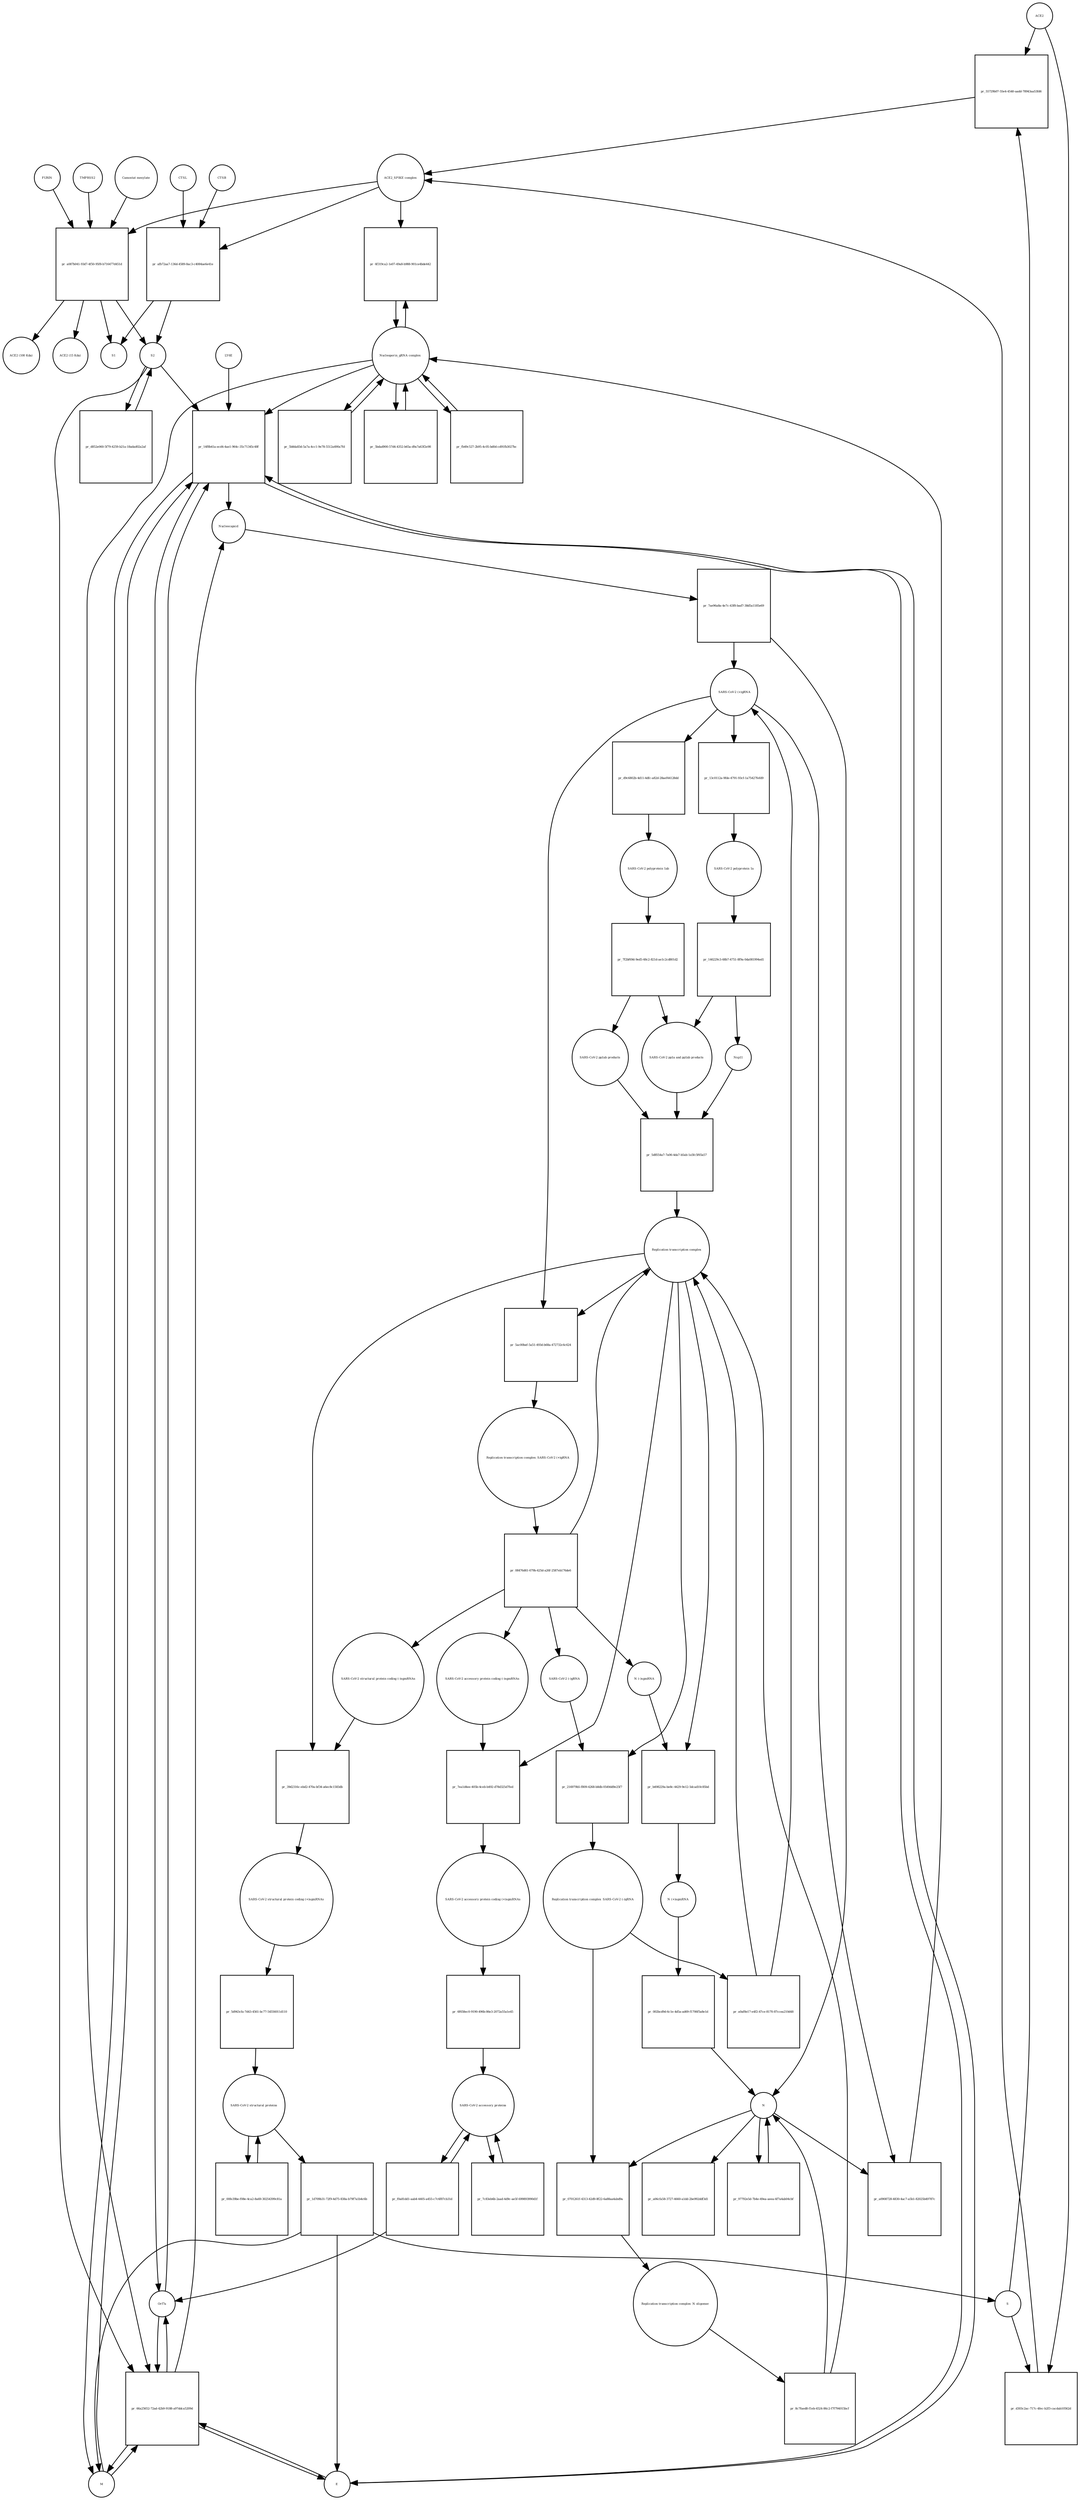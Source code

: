strict digraph  {
ACE2 [annotation="", bipartite=0, cls=macromolecule, fontsize=4, label=ACE2, shape=circle];
"pr_55729b07-55e4-4540-aadd-78943aa53fd6" [annotation="", bipartite=1, cls=process, fontsize=4, label="pr_55729b07-55e4-4540-aadd-78943aa53fd6", shape=square];
"ACE2_SPIKE complex" [annotation="", bipartite=0, cls=complex, fontsize=4, label="ACE2_SPIKE complex", shape=circle];
S [annotation="", bipartite=0, cls="macromolecule multimer", fontsize=4, label=S, shape=circle];
"Nucleoporin_gRNA complex " [annotation="", bipartite=0, cls=complex, fontsize=4, label="Nucleoporin_gRNA complex ", shape=circle];
"pr_6f319ca2-1e07-49a8-b988-901ce4bde442" [annotation="", bipartite=1, cls=process, fontsize=4, label="pr_6f319ca2-1e07-49a8-b988-901ce4bde442", shape=square];
"pr_afb72aa7-136d-4589-8ac3-c4084ae6e41e" [annotation="", bipartite=1, cls=process, fontsize=4, label="pr_afb72aa7-136d-4589-8ac3-c4084ae6e41e", shape=square];
S2 [annotation="", bipartite=0, cls=macromolecule, fontsize=4, label=S2, shape=circle];
CTSB [annotation="", bipartite=0, cls=macromolecule, fontsize=4, label=CTSB, shape=circle];
CTSL [annotation="", bipartite=0, cls=macromolecule, fontsize=4, label=CTSL, shape=circle];
S1 [annotation="", bipartite=0, cls=macromolecule, fontsize=4, label=S1, shape=circle];
"pr_d303c2ac-717c-4fec-b2f3-cacdab10562d" [annotation="", bipartite=1, cls=process, fontsize=4, label="pr_d303c2ac-717c-4fec-b2f3-cacdab10562d", shape=square];
"pr_14f8b41a-ecd4-4ae1-964c-35c71345c48f" [annotation="", bipartite=1, cls=process, fontsize=4, label="pr_14f8b41a-ecd4-4ae1-964c-35c71345c48f", shape=square];
Nucleocapsid [annotation="", bipartite=0, cls=complex, fontsize=4, label=Nucleocapsid, shape=circle];
LY6E [annotation="", bipartite=0, cls=macromolecule, fontsize=4, label=LY6E, shape=circle];
Orf7a [annotation="", bipartite=0, cls=macromolecule, fontsize=4, label=Orf7a, shape=circle];
E [annotation="", bipartite=0, cls=macromolecule, fontsize=4, label=E, shape=circle];
M [annotation="", bipartite=0, cls=macromolecule, fontsize=4, label=M, shape=circle];
"pr_66a25652-72ad-42b9-9188-a97ddca5209d" [annotation="", bipartite=1, cls=process, fontsize=4, label="pr_66a25652-72ad-42b9-9188-a97ddca5209d", shape=square];
"pr_7ae96a8a-4e7c-43f8-bad7-38d5a1185e69" [annotation="", bipartite=1, cls=process, fontsize=4, label="pr_7ae96a8a-4e7c-43f8-bad7-38d5a1185e69", shape=square];
" SARS-CoV-2 (+)gRNA" [annotation="", bipartite=0, cls="nucleic acid feature", fontsize=4, label=" SARS-CoV-2 (+)gRNA", shape=circle];
N [annotation="", bipartite=0, cls="macromolecule multimer", fontsize=4, label=N, shape=circle];
"SARS-CoV-2 polyprotein 1ab" [annotation="", bipartite=0, cls=macromolecule, fontsize=4, label="SARS-CoV-2 polyprotein 1ab", shape=circle];
"pr_7f2bf69d-9ed5-48c2-821d-ae1c2cd801d2" [annotation="", bipartite=1, cls=process, fontsize=4, label="pr_7f2bf69d-9ed5-48c2-821d-ae1c2cd801d2", shape=square];
"SARS-CoV-2 pp1a and pp1ab products" [annotation="", bipartite=0, cls=complex, fontsize=4, label="SARS-CoV-2 pp1a and pp1ab products", shape=circle];
"SARS-CoV-2 pp1ab products" [annotation="", bipartite=0, cls=complex, fontsize=4, label="SARS-CoV-2 pp1ab products", shape=circle];
"SARS-CoV-2 polyprotein 1a" [annotation="", bipartite=0, cls=macromolecule, fontsize=4, label="SARS-CoV-2 polyprotein 1a", shape=circle];
"pr_146229c3-68b7-4751-8f9a-0da081994ed1" [annotation="", bipartite=1, cls=process, fontsize=4, label="pr_146229c3-68b7-4751-8f9a-0da081994ed1", shape=square];
Nsp11 [annotation="", bipartite=0, cls=macromolecule, fontsize=4, label=Nsp11, shape=circle];
"pr_5b8da83d-5a7a-4cc1-9e78-5512a490a7fd" [annotation="", bipartite=1, cls=process, fontsize=4, label="pr_5b8da83d-5a7a-4cc1-9e78-5512a490a7fd", shape=square];
"pr_5bdad900-57d4-4352-b65a-d9a7a63f2e98" [annotation="", bipartite=1, cls=process, fontsize=4, label="pr_5bdad900-57d4-4352-b65a-d9a7a63f2e98", shape=square];
"SARS-CoV-2 structural proteins" [annotation="", bipartite=0, cls=complex, fontsize=4, label="SARS-CoV-2 structural proteins", shape=circle];
"pr_1d709b31-72f9-4d75-838a-b79f7a1b4c6b" [annotation="", bipartite=1, cls=process, fontsize=4, label="pr_1d709b31-72f9-4d75-838a-b79f7a1b4c6b", shape=square];
"Replication transcription complex_SARS-CoV-2 (-)gRNA" [annotation="", bipartite=0, cls=complex, fontsize=4, label="Replication transcription complex_SARS-CoV-2 (-)gRNA", shape=circle];
"pr_0701261f-4313-42d9-8f22-6a88aa4abd9a" [annotation="", bipartite=1, cls=process, fontsize=4, label="pr_0701261f-4313-42d9-8f22-6a88aa4abd9a", shape=square];
"Replication transcription complex_N oligomer" [annotation="", bipartite=0, cls=complex, fontsize=4, label="Replication transcription complex_N oligomer", shape=circle];
"pr_a06cfa58-3727-4660-a1dd-2be992ddf3d1" [annotation="", bipartite=1, cls=process, fontsize=4, label="pr_a06cfa58-3727-4660-a1dd-2be992ddf3d1", shape=square];
"SARS-CoV-2 accessory proteins" [annotation="", bipartite=0, cls=complex, fontsize=4, label="SARS-CoV-2 accessory proteins", shape=circle];
"pr_7c83eb6b-2aad-4d9c-ae5f-699893990d1f" [annotation="", bipartite=1, cls=process, fontsize=4, label="pr_7c83eb6b-2aad-4d9c-ae5f-699893990d1f", shape=square];
"pr_00fe39be-f08e-4ca2-8a69-30254399c81a" [annotation="", bipartite=1, cls=process, fontsize=4, label="pr_00fe39be-f08e-4ca2-8a69-30254399c81a", shape=square];
"pr_8c7faed8-f1eb-4524-86c2-f7f794015bcf" [annotation="", bipartite=1, cls=process, fontsize=4, label="pr_8c7faed8-f1eb-4524-86c2-f7f794015bcf", shape=square];
"Replication transcription complex" [annotation="", bipartite=0, cls=complex, fontsize=4, label="Replication transcription complex", shape=circle];
"pr_97792e5d-7b4e-49ea-aeea-6f7a4ab04cbf" [annotation="", bipartite=1, cls=process, fontsize=4, label="pr_97792e5d-7b4e-49ea-aeea-6f7a4ab04cbf", shape=square];
"pr_5d8554a7-7a06-4da7-b5ab-1a5fc5f65a57" [annotation="", bipartite=1, cls=process, fontsize=4, label="pr_5d8554a7-7a06-4da7-b5ab-1a5fc5f65a57", shape=square];
"SARS-CoV-2 accessory protein coding (-)sgmRNAs" [annotation="", bipartite=0, cls=complex, fontsize=4, label="SARS-CoV-2 accessory protein coding (-)sgmRNAs", shape=circle];
"pr_7ea1d4ee-405b-4ceb-b492-d78d325d7fed" [annotation="", bipartite=1, cls=process, fontsize=4, label="pr_7ea1d4ee-405b-4ceb-b492-d78d325d7fed", shape=square];
"SARS-CoV-2 accessory protein coding (+)sgmRNAs" [annotation="", bipartite=0, cls=complex, fontsize=4, label="SARS-CoV-2 accessory protein coding (+)sgmRNAs", shape=circle];
"SARS-CoV-2 structural protein coding (-)sgmRNAs" [annotation="", bipartite=0, cls=complex, fontsize=4, label="SARS-CoV-2 structural protein coding (-)sgmRNAs", shape=circle];
"pr_39d2316c-ebd2-470a-bf34-a6ec8c1583db" [annotation="", bipartite=1, cls=process, fontsize=4, label="pr_39d2316c-ebd2-470a-bf34-a6ec8c1583db", shape=square];
"SARS-CoV-2 structural protein coding (+)sgmRNAs" [annotation="", bipartite=0, cls=complex, fontsize=4, label="SARS-CoV-2 structural protein coding (+)sgmRNAs", shape=circle];
"N (-)sgmRNA" [annotation="", bipartite=0, cls="nucleic acid feature", fontsize=4, label="N (-)sgmRNA", shape=circle];
"pr_b498229a-be8c-4429-9e12-5dcad10c85bd" [annotation="", bipartite=1, cls=process, fontsize=4, label="pr_b498229a-be8c-4429-9e12-5dcad10c85bd", shape=square];
"N (+)sgmRNA" [annotation="", bipartite=0, cls="nucleic acid feature", fontsize=4, label="N (+)sgmRNA", shape=circle];
"pr_002bcd9d-6c1e-4d5a-ad69-f1706f5a8e1d" [annotation="", bipartite=1, cls=process, fontsize=4, label="pr_002bcd9d-6c1e-4d5a-ad69-f1706f5a8e1d", shape=square];
"Replication transcription complex_SARS-CoV-2 (+)gRNA" [annotation="", bipartite=0, cls=complex, fontsize=4, label="Replication transcription complex_SARS-CoV-2 (+)gRNA", shape=circle];
"pr_08476d61-679b-425d-a26f-2587eb176de6" [annotation="", bipartite=1, cls=process, fontsize=4, label="pr_08476d61-679b-425d-a26f-2587eb176de6", shape=square];
" SARS-CoV-2 (-)gRNA" [annotation="", bipartite=0, cls="nucleic acid feature", fontsize=4, label=" SARS-CoV-2 (-)gRNA", shape=circle];
"pr_13c0112a-9fde-4791-93cf-1a75427fefd9" [annotation="", bipartite=1, cls=process, fontsize=4, label="pr_13c0112a-9fde-4791-93cf-1a75427fefd9", shape=square];
"pr_d9c6802b-4d11-4dfc-a82d-28aef44128dd" [annotation="", bipartite=1, cls=process, fontsize=4, label="pr_d9c6802b-4d11-4dfc-a82d-28aef44128dd", shape=square];
"pr_6f658ec0-9190-496b-86e3-2072a55a1e45" [annotation="", bipartite=1, cls=process, fontsize=4, label="pr_6f658ec0-9190-496b-86e3-2072a55a1e45", shape=square];
"pr_5d943cfa-7d43-4561-bc77-54556011d110" [annotation="", bipartite=1, cls=process, fontsize=4, label="pr_5d943cfa-7d43-4561-bc77-54556011d110", shape=square];
"pr_216979b5-f809-4268-b8db-0549dd9e25f7" [annotation="", bipartite=1, cls=process, fontsize=4, label="pr_216979b5-f809-4268-b8db-0549dd9e25f7", shape=square];
"pr_a0908728-4830-4ac7-a5b1-82025b49787c" [annotation="", bipartite=1, cls=process, fontsize=4, label="pr_a0908728-4830-4ac7-a5b1-82025b49787c", shape=square];
"pr_fb49c527-2b95-4c05-bd0d-cd91fb3027bc" [annotation="", bipartite=1, cls=process, fontsize=4, label="pr_fb49c527-2b95-4c05-bd0d-cd91fb3027bc", shape=square];
"pr_f0a81dd1-aab4-4405-a455-c7c6f87cb31d" [annotation="", bipartite=1, cls=process, fontsize=4, label="pr_f0a81dd1-aab4-4405-a455-c7c6f87cb31d", shape=square];
"pr_a087b041-93d7-4f50-95f8-b716477d451d" [annotation="", bipartite=1, cls=process, fontsize=4, label="pr_a087b041-93d7-4f50-95f8-b716477d451d", shape=square];
FURIN [annotation="", bipartite=0, cls=macromolecule, fontsize=4, label=FURIN, shape=circle];
TMPRSS2 [annotation="", bipartite=0, cls=macromolecule, fontsize=4, label=TMPRSS2, shape=circle];
"Camostat mesylate" [annotation="urn_miriam_pubchem.compound_2536", bipartite=0, cls="simple chemical", fontsize=4, label="Camostat mesylate", shape=circle];
"ACE2 (100 Kda)" [annotation="", bipartite=0, cls=macromolecule, fontsize=4, label="ACE2 (100 Kda)", shape=circle];
"ACE2 (15 Kda)" [annotation="", bipartite=0, cls=macromolecule, fontsize=4, label="ACE2 (15 Kda)", shape=circle];
"pr_d852e060-5f79-4259-b21a-18adad02a2af" [annotation="", bipartite=1, cls=process, fontsize=4, label="pr_d852e060-5f79-4259-b21a-18adad02a2af", shape=square];
"pr_5ac00bef-5a51-493d-b68a-472732c6c624" [annotation="", bipartite=1, cls=process, fontsize=4, label="pr_5ac00bef-5a51-493d-b68a-472732c6c624", shape=square];
"pr_a0af8e17-e4f2-47ce-8170-87ccea210d48" [annotation="", bipartite=1, cls=process, fontsize=4, label="pr_a0af8e17-e4f2-47ce-8170-87ccea210d48", shape=square];
ACE2 -> "pr_55729b07-55e4-4540-aadd-78943aa53fd6"  [annotation="", interaction_type=consumption];
ACE2 -> "pr_d303c2ac-717c-4fec-b2f3-cacdab10562d"  [annotation="", interaction_type=consumption];
"pr_55729b07-55e4-4540-aadd-78943aa53fd6" -> "ACE2_SPIKE complex"  [annotation="", interaction_type=production];
"ACE2_SPIKE complex" -> "pr_6f319ca2-1e07-49a8-b988-901ce4bde442"  [annotation="urn_miriam_pubmed_32142651|urn_miriam_pubmed_32094589", interaction_type=stimulation];
"ACE2_SPIKE complex" -> "pr_afb72aa7-136d-4589-8ac3-c4084ae6e41e"  [annotation="", interaction_type=consumption];
"ACE2_SPIKE complex" -> "pr_a087b041-93d7-4f50-95f8-b716477d451d"  [annotation="", interaction_type=consumption];
S -> "pr_55729b07-55e4-4540-aadd-78943aa53fd6"  [annotation="", interaction_type=consumption];
S -> "pr_d303c2ac-717c-4fec-b2f3-cacdab10562d"  [annotation="", interaction_type=consumption];
"Nucleoporin_gRNA complex " -> "pr_6f319ca2-1e07-49a8-b988-901ce4bde442"  [annotation="", interaction_type=consumption];
"Nucleoporin_gRNA complex " -> "pr_14f8b41a-ecd4-4ae1-964c-35c71345c48f"  [annotation="", interaction_type=consumption];
"Nucleoporin_gRNA complex " -> "pr_66a25652-72ad-42b9-9188-a97ddca5209d"  [annotation="", interaction_type=consumption];
"Nucleoporin_gRNA complex " -> "pr_5b8da83d-5a7a-4cc1-9e78-5512a490a7fd"  [annotation="", interaction_type=consumption];
"Nucleoporin_gRNA complex " -> "pr_5bdad900-57d4-4352-b65a-d9a7a63f2e98"  [annotation="", interaction_type=consumption];
"Nucleoporin_gRNA complex " -> "pr_fb49c527-2b95-4c05-bd0d-cd91fb3027bc"  [annotation="", interaction_type=consumption];
"pr_6f319ca2-1e07-49a8-b988-901ce4bde442" -> "Nucleoporin_gRNA complex "  [annotation="", interaction_type=production];
"pr_afb72aa7-136d-4589-8ac3-c4084ae6e41e" -> S2  [annotation="", interaction_type=production];
"pr_afb72aa7-136d-4589-8ac3-c4084ae6e41e" -> S1  [annotation="", interaction_type=production];
S2 -> "pr_14f8b41a-ecd4-4ae1-964c-35c71345c48f"  [annotation="urn_miriam_doi_10.1101%2F2020.03.05.979260|urn_miriam_doi_10.1101%2F2020.04.02.021469", interaction_type=stimulation];
S2 -> "pr_66a25652-72ad-42b9-9188-a97ddca5209d"  [annotation="", interaction_type=stimulation];
S2 -> "pr_d852e060-5f79-4259-b21a-18adad02a2af"  [annotation="", interaction_type=consumption];
CTSB -> "pr_afb72aa7-136d-4589-8ac3-c4084ae6e41e"  [annotation=urn_miriam_pubmed_32142651, interaction_type=catalysis];
CTSL -> "pr_afb72aa7-136d-4589-8ac3-c4084ae6e41e"  [annotation=urn_miriam_pubmed_32142651, interaction_type=catalysis];
"pr_d303c2ac-717c-4fec-b2f3-cacdab10562d" -> "ACE2_SPIKE complex"  [annotation="", interaction_type=production];
"pr_14f8b41a-ecd4-4ae1-964c-35c71345c48f" -> Nucleocapsid  [annotation="", interaction_type=production];
"pr_14f8b41a-ecd4-4ae1-964c-35c71345c48f" -> Orf7a  [annotation="", interaction_type=production];
"pr_14f8b41a-ecd4-4ae1-964c-35c71345c48f" -> E  [annotation="", interaction_type=production];
"pr_14f8b41a-ecd4-4ae1-964c-35c71345c48f" -> M  [annotation="", interaction_type=production];
Nucleocapsid -> "pr_7ae96a8a-4e7c-43f8-bad7-38d5a1185e69"  [annotation="", interaction_type=consumption];
LY6E -> "pr_14f8b41a-ecd4-4ae1-964c-35c71345c48f"  [annotation="urn_miriam_doi_10.1101%2F2020.03.05.979260|urn_miriam_doi_10.1101%2F2020.04.02.021469", interaction_type=inhibition];
Orf7a -> "pr_14f8b41a-ecd4-4ae1-964c-35c71345c48f"  [annotation="", interaction_type=consumption];
Orf7a -> "pr_66a25652-72ad-42b9-9188-a97ddca5209d"  [annotation="", interaction_type=consumption];
E -> "pr_14f8b41a-ecd4-4ae1-964c-35c71345c48f"  [annotation="", interaction_type=consumption];
E -> "pr_66a25652-72ad-42b9-9188-a97ddca5209d"  [annotation="", interaction_type=consumption];
M -> "pr_14f8b41a-ecd4-4ae1-964c-35c71345c48f"  [annotation="", interaction_type=consumption];
M -> "pr_66a25652-72ad-42b9-9188-a97ddca5209d"  [annotation="", interaction_type=consumption];
"pr_66a25652-72ad-42b9-9188-a97ddca5209d" -> Nucleocapsid  [annotation="", interaction_type=production];
"pr_66a25652-72ad-42b9-9188-a97ddca5209d" -> E  [annotation="", interaction_type=production];
"pr_66a25652-72ad-42b9-9188-a97ddca5209d" -> M  [annotation="", interaction_type=production];
"pr_66a25652-72ad-42b9-9188-a97ddca5209d" -> Orf7a  [annotation="", interaction_type=production];
"pr_7ae96a8a-4e7c-43f8-bad7-38d5a1185e69" -> " SARS-CoV-2 (+)gRNA"  [annotation="", interaction_type=production];
"pr_7ae96a8a-4e7c-43f8-bad7-38d5a1185e69" -> N  [annotation="", interaction_type=production];
" SARS-CoV-2 (+)gRNA" -> "pr_13c0112a-9fde-4791-93cf-1a75427fefd9"  [annotation="", interaction_type=consumption];
" SARS-CoV-2 (+)gRNA" -> "pr_d9c6802b-4d11-4dfc-a82d-28aef44128dd"  [annotation="", interaction_type=consumption];
" SARS-CoV-2 (+)gRNA" -> "pr_a0908728-4830-4ac7-a5b1-82025b49787c"  [annotation="", interaction_type=consumption];
" SARS-CoV-2 (+)gRNA" -> "pr_5ac00bef-5a51-493d-b68a-472732c6c624"  [annotation="", interaction_type=consumption];
N -> "pr_0701261f-4313-42d9-8f22-6a88aa4abd9a"  [annotation="", interaction_type=consumption];
N -> "pr_a06cfa58-3727-4660-a1dd-2be992ddf3d1"  [annotation="", interaction_type=consumption];
N -> "pr_97792e5d-7b4e-49ea-aeea-6f7a4ab04cbf"  [annotation="", interaction_type=consumption];
N -> "pr_a0908728-4830-4ac7-a5b1-82025b49787c"  [annotation="", interaction_type=consumption];
"SARS-CoV-2 polyprotein 1ab" -> "pr_7f2bf69d-9ed5-48c2-821d-ae1c2cd801d2"  [annotation=urn_miriam_pubmed_31226023, interaction_type=catalysis];
"pr_7f2bf69d-9ed5-48c2-821d-ae1c2cd801d2" -> "SARS-CoV-2 pp1a and pp1ab products"  [annotation="", interaction_type=production];
"pr_7f2bf69d-9ed5-48c2-821d-ae1c2cd801d2" -> "SARS-CoV-2 pp1ab products"  [annotation="", interaction_type=production];
"SARS-CoV-2 pp1a and pp1ab products" -> "pr_5d8554a7-7a06-4da7-b5ab-1a5fc5f65a57"  [annotation="", interaction_type=consumption];
"SARS-CoV-2 pp1ab products" -> "pr_5d8554a7-7a06-4da7-b5ab-1a5fc5f65a57"  [annotation="", interaction_type=consumption];
"SARS-CoV-2 polyprotein 1a" -> "pr_146229c3-68b7-4751-8f9a-0da081994ed1"  [annotation=urn_miriam_pubmed_31226023, interaction_type=catalysis];
"pr_146229c3-68b7-4751-8f9a-0da081994ed1" -> "SARS-CoV-2 pp1a and pp1ab products"  [annotation="", interaction_type=production];
"pr_146229c3-68b7-4751-8f9a-0da081994ed1" -> Nsp11  [annotation="", interaction_type=production];
Nsp11 -> "pr_5d8554a7-7a06-4da7-b5ab-1a5fc5f65a57"  [annotation="", interaction_type=consumption];
"pr_5b8da83d-5a7a-4cc1-9e78-5512a490a7fd" -> "Nucleoporin_gRNA complex "  [annotation="", interaction_type=production];
"pr_5bdad900-57d4-4352-b65a-d9a7a63f2e98" -> "Nucleoporin_gRNA complex "  [annotation="", interaction_type=production];
"SARS-CoV-2 structural proteins" -> "pr_1d709b31-72f9-4d75-838a-b79f7a1b4c6b"  [annotation="", interaction_type=consumption];
"SARS-CoV-2 structural proteins" -> "pr_00fe39be-f08e-4ca2-8a69-30254399c81a"  [annotation="", interaction_type=consumption];
"pr_1d709b31-72f9-4d75-838a-b79f7a1b4c6b" -> M  [annotation="", interaction_type=production];
"pr_1d709b31-72f9-4d75-838a-b79f7a1b4c6b" -> E  [annotation="", interaction_type=production];
"pr_1d709b31-72f9-4d75-838a-b79f7a1b4c6b" -> S  [annotation="", interaction_type=production];
"Replication transcription complex_SARS-CoV-2 (-)gRNA" -> "pr_0701261f-4313-42d9-8f22-6a88aa4abd9a"  [annotation="", interaction_type=consumption];
"Replication transcription complex_SARS-CoV-2 (-)gRNA" -> "pr_a0af8e17-e4f2-47ce-8170-87ccea210d48"  [annotation="", interaction_type=consumption];
"pr_0701261f-4313-42d9-8f22-6a88aa4abd9a" -> "Replication transcription complex_N oligomer"  [annotation="", interaction_type=production];
"Replication transcription complex_N oligomer" -> "pr_8c7faed8-f1eb-4524-86c2-f7f794015bcf"  [annotation="", interaction_type=consumption];
"SARS-CoV-2 accessory proteins" -> "pr_7c83eb6b-2aad-4d9c-ae5f-699893990d1f"  [annotation="", interaction_type=consumption];
"SARS-CoV-2 accessory proteins" -> "pr_f0a81dd1-aab4-4405-a455-c7c6f87cb31d"  [annotation="", interaction_type=consumption];
"pr_7c83eb6b-2aad-4d9c-ae5f-699893990d1f" -> "SARS-CoV-2 accessory proteins"  [annotation="", interaction_type=production];
"pr_00fe39be-f08e-4ca2-8a69-30254399c81a" -> "SARS-CoV-2 structural proteins"  [annotation="", interaction_type=production];
"pr_8c7faed8-f1eb-4524-86c2-f7f794015bcf" -> "Replication transcription complex"  [annotation="", interaction_type=production];
"pr_8c7faed8-f1eb-4524-86c2-f7f794015bcf" -> N  [annotation="", interaction_type=production];
"Replication transcription complex" -> "pr_7ea1d4ee-405b-4ceb-b492-d78d325d7fed"  [annotation="", interaction_type="necessary stimulation"];
"Replication transcription complex" -> "pr_39d2316c-ebd2-470a-bf34-a6ec8c1583db"  [annotation="", interaction_type="necessary stimulation"];
"Replication transcription complex" -> "pr_b498229a-be8c-4429-9e12-5dcad10c85bd"  [annotation="", interaction_type="necessary stimulation"];
"Replication transcription complex" -> "pr_216979b5-f809-4268-b8db-0549dd9e25f7"  [annotation="", interaction_type=consumption];
"Replication transcription complex" -> "pr_5ac00bef-5a51-493d-b68a-472732c6c624"  [annotation="", interaction_type=consumption];
"pr_97792e5d-7b4e-49ea-aeea-6f7a4ab04cbf" -> N  [annotation="", interaction_type=production];
"pr_5d8554a7-7a06-4da7-b5ab-1a5fc5f65a57" -> "Replication transcription complex"  [annotation="", interaction_type=production];
"SARS-CoV-2 accessory protein coding (-)sgmRNAs" -> "pr_7ea1d4ee-405b-4ceb-b492-d78d325d7fed"  [annotation="", interaction_type=consumption];
"pr_7ea1d4ee-405b-4ceb-b492-d78d325d7fed" -> "SARS-CoV-2 accessory protein coding (+)sgmRNAs"  [annotation="", interaction_type=production];
"SARS-CoV-2 accessory protein coding (+)sgmRNAs" -> "pr_6f658ec0-9190-496b-86e3-2072a55a1e45"  [annotation="", interaction_type=consumption];
"SARS-CoV-2 structural protein coding (-)sgmRNAs" -> "pr_39d2316c-ebd2-470a-bf34-a6ec8c1583db"  [annotation="", interaction_type=consumption];
"pr_39d2316c-ebd2-470a-bf34-a6ec8c1583db" -> "SARS-CoV-2 structural protein coding (+)sgmRNAs"  [annotation="", interaction_type=production];
"SARS-CoV-2 structural protein coding (+)sgmRNAs" -> "pr_5d943cfa-7d43-4561-bc77-54556011d110"  [annotation="", interaction_type=consumption];
"N (-)sgmRNA" -> "pr_b498229a-be8c-4429-9e12-5dcad10c85bd"  [annotation="", interaction_type=consumption];
"pr_b498229a-be8c-4429-9e12-5dcad10c85bd" -> "N (+)sgmRNA"  [annotation="", interaction_type=production];
"N (+)sgmRNA" -> "pr_002bcd9d-6c1e-4d5a-ad69-f1706f5a8e1d"  [annotation="", interaction_type=consumption];
"pr_002bcd9d-6c1e-4d5a-ad69-f1706f5a8e1d" -> N  [annotation="", interaction_type=production];
"Replication transcription complex_SARS-CoV-2 (+)gRNA" -> "pr_08476d61-679b-425d-a26f-2587eb176de6"  [annotation="", interaction_type=consumption];
"pr_08476d61-679b-425d-a26f-2587eb176de6" -> " SARS-CoV-2 (-)gRNA"  [annotation="", interaction_type=production];
"pr_08476d61-679b-425d-a26f-2587eb176de6" -> "SARS-CoV-2 accessory protein coding (-)sgmRNAs"  [annotation="", interaction_type=production];
"pr_08476d61-679b-425d-a26f-2587eb176de6" -> "SARS-CoV-2 structural protein coding (-)sgmRNAs"  [annotation="", interaction_type=production];
"pr_08476d61-679b-425d-a26f-2587eb176de6" -> "N (-)sgmRNA"  [annotation="", interaction_type=production];
"pr_08476d61-679b-425d-a26f-2587eb176de6" -> "Replication transcription complex"  [annotation="", interaction_type=production];
" SARS-CoV-2 (-)gRNA" -> "pr_216979b5-f809-4268-b8db-0549dd9e25f7"  [annotation="", interaction_type=consumption];
"pr_13c0112a-9fde-4791-93cf-1a75427fefd9" -> "SARS-CoV-2 polyprotein 1a"  [annotation="", interaction_type=production];
"pr_d9c6802b-4d11-4dfc-a82d-28aef44128dd" -> "SARS-CoV-2 polyprotein 1ab"  [annotation="", interaction_type=production];
"pr_6f658ec0-9190-496b-86e3-2072a55a1e45" -> "SARS-CoV-2 accessory proteins"  [annotation="", interaction_type=production];
"pr_5d943cfa-7d43-4561-bc77-54556011d110" -> "SARS-CoV-2 structural proteins"  [annotation="", interaction_type=production];
"pr_216979b5-f809-4268-b8db-0549dd9e25f7" -> "Replication transcription complex_SARS-CoV-2 (-)gRNA"  [annotation="", interaction_type=production];
"pr_a0908728-4830-4ac7-a5b1-82025b49787c" -> "Nucleoporin_gRNA complex "  [annotation="", interaction_type=production];
"pr_fb49c527-2b95-4c05-bd0d-cd91fb3027bc" -> "Nucleoporin_gRNA complex "  [annotation="", interaction_type=production];
"pr_f0a81dd1-aab4-4405-a455-c7c6f87cb31d" -> "SARS-CoV-2 accessory proteins"  [annotation="", interaction_type=production];
"pr_f0a81dd1-aab4-4405-a455-c7c6f87cb31d" -> Orf7a  [annotation="", interaction_type=production];
"pr_a087b041-93d7-4f50-95f8-b716477d451d" -> S2  [annotation="", interaction_type=production];
"pr_a087b041-93d7-4f50-95f8-b716477d451d" -> "ACE2 (100 Kda)"  [annotation="", interaction_type=production];
"pr_a087b041-93d7-4f50-95f8-b716477d451d" -> S1  [annotation="", interaction_type=production];
"pr_a087b041-93d7-4f50-95f8-b716477d451d" -> "ACE2 (15 Kda)"  [annotation="", interaction_type=production];
FURIN -> "pr_a087b041-93d7-4f50-95f8-b716477d451d"  [annotation="", interaction_type=catalysis];
TMPRSS2 -> "pr_a087b041-93d7-4f50-95f8-b716477d451d"  [annotation="", interaction_type=catalysis];
"Camostat mesylate" -> "pr_a087b041-93d7-4f50-95f8-b716477d451d"  [annotation="", interaction_type=inhibition];
"pr_d852e060-5f79-4259-b21a-18adad02a2af" -> S2  [annotation="", interaction_type=production];
"pr_5ac00bef-5a51-493d-b68a-472732c6c624" -> "Replication transcription complex_SARS-CoV-2 (+)gRNA"  [annotation="", interaction_type=production];
"pr_a0af8e17-e4f2-47ce-8170-87ccea210d48" -> " SARS-CoV-2 (+)gRNA"  [annotation="", interaction_type=production];
"pr_a0af8e17-e4f2-47ce-8170-87ccea210d48" -> "Replication transcription complex"  [annotation="", interaction_type=production];
}
